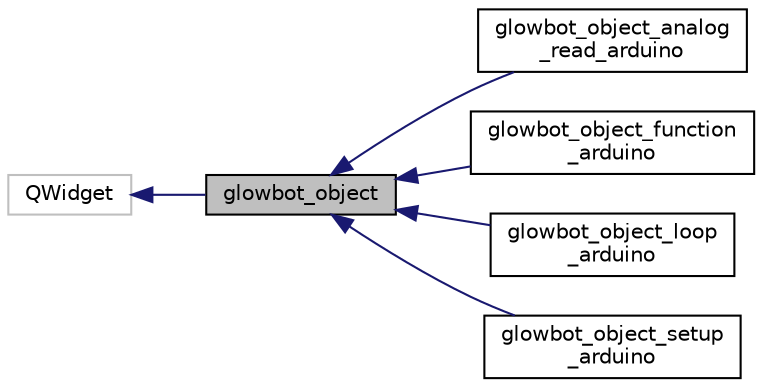 digraph "glowbot_object"
{
  edge [fontname="Helvetica",fontsize="10",labelfontname="Helvetica",labelfontsize="10"];
  node [fontname="Helvetica",fontsize="10",shape=record];
  rankdir="LR";
  Node0 [label="glowbot_object",height=0.2,width=0.4,color="black", fillcolor="grey75", style="filled", fontcolor="black"];
  Node1 -> Node0 [dir="back",color="midnightblue",fontsize="10",style="solid",fontname="Helvetica"];
  Node1 [label="QWidget",height=0.2,width=0.4,color="grey75", fillcolor="white", style="filled"];
  Node0 -> Node2 [dir="back",color="midnightblue",fontsize="10",style="solid",fontname="Helvetica"];
  Node2 [label="glowbot_object_analog\l_read_arduino",height=0.2,width=0.4,color="black", fillcolor="white", style="filled",URL="$classglowbot__object__analog__read__arduino.html"];
  Node0 -> Node3 [dir="back",color="midnightblue",fontsize="10",style="solid",fontname="Helvetica"];
  Node3 [label="glowbot_object_function\l_arduino",height=0.2,width=0.4,color="black", fillcolor="white", style="filled",URL="$classglowbot__object__function__arduino.html"];
  Node0 -> Node4 [dir="back",color="midnightblue",fontsize="10",style="solid",fontname="Helvetica"];
  Node4 [label="glowbot_object_loop\l_arduino",height=0.2,width=0.4,color="black", fillcolor="white", style="filled",URL="$classglowbot__object__loop__arduino.html"];
  Node0 -> Node5 [dir="back",color="midnightblue",fontsize="10",style="solid",fontname="Helvetica"];
  Node5 [label="glowbot_object_setup\l_arduino",height=0.2,width=0.4,color="black", fillcolor="white", style="filled",URL="$classglowbot__object__setup__arduino.html"];
}
